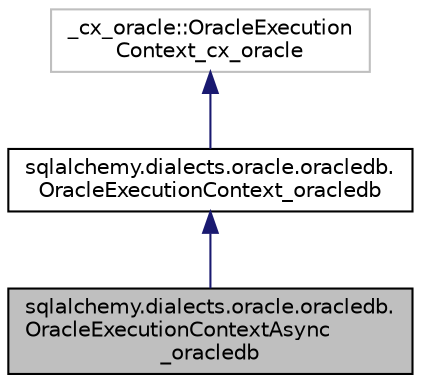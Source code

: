 digraph "sqlalchemy.dialects.oracle.oracledb.OracleExecutionContextAsync_oracledb"
{
 // LATEX_PDF_SIZE
  edge [fontname="Helvetica",fontsize="10",labelfontname="Helvetica",labelfontsize="10"];
  node [fontname="Helvetica",fontsize="10",shape=record];
  Node1 [label="sqlalchemy.dialects.oracle.oracledb.\lOracleExecutionContextAsync\l_oracledb",height=0.2,width=0.4,color="black", fillcolor="grey75", style="filled", fontcolor="black",tooltip=" "];
  Node2 -> Node1 [dir="back",color="midnightblue",fontsize="10",style="solid",fontname="Helvetica"];
  Node2 [label="sqlalchemy.dialects.oracle.oracledb.\lOracleExecutionContext_oracledb",height=0.2,width=0.4,color="black", fillcolor="white", style="filled",URL="$classsqlalchemy_1_1dialects_1_1oracle_1_1oracledb_1_1OracleExecutionContext__oracledb.html",tooltip=" "];
  Node3 -> Node2 [dir="back",color="midnightblue",fontsize="10",style="solid",fontname="Helvetica"];
  Node3 [label="_cx_oracle::OracleExecution\lContext_cx_oracle",height=0.2,width=0.4,color="grey75", fillcolor="white", style="filled",tooltip=" "];
}
